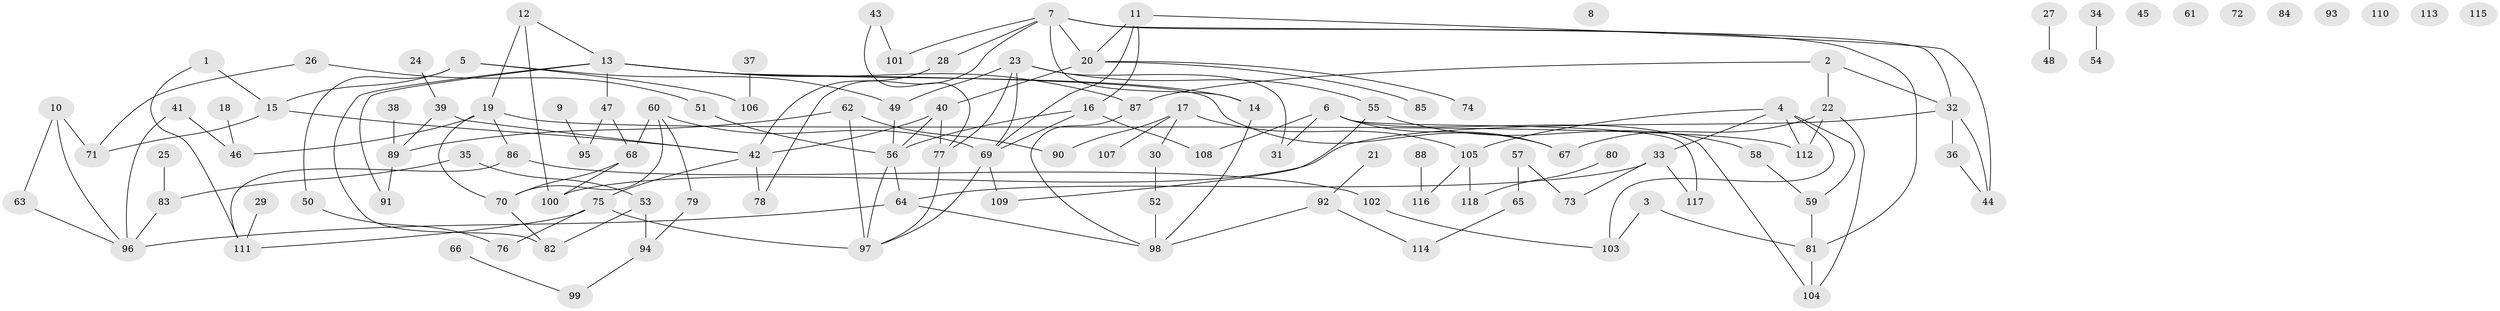 // coarse degree distribution, {2: 0.31645569620253167, 4: 0.08860759493670886, 6: 0.10126582278481013, 5: 0.06329113924050633, 10: 0.012658227848101266, 0: 0.11392405063291139, 1: 0.1518987341772152, 7: 0.0379746835443038, 3: 0.10126582278481013, 8: 0.012658227848101266}
// Generated by graph-tools (version 1.1) at 2025/23/03/03/25 07:23:27]
// undirected, 118 vertices, 155 edges
graph export_dot {
graph [start="1"]
  node [color=gray90,style=filled];
  1;
  2;
  3;
  4;
  5;
  6;
  7;
  8;
  9;
  10;
  11;
  12;
  13;
  14;
  15;
  16;
  17;
  18;
  19;
  20;
  21;
  22;
  23;
  24;
  25;
  26;
  27;
  28;
  29;
  30;
  31;
  32;
  33;
  34;
  35;
  36;
  37;
  38;
  39;
  40;
  41;
  42;
  43;
  44;
  45;
  46;
  47;
  48;
  49;
  50;
  51;
  52;
  53;
  54;
  55;
  56;
  57;
  58;
  59;
  60;
  61;
  62;
  63;
  64;
  65;
  66;
  67;
  68;
  69;
  70;
  71;
  72;
  73;
  74;
  75;
  76;
  77;
  78;
  79;
  80;
  81;
  82;
  83;
  84;
  85;
  86;
  87;
  88;
  89;
  90;
  91;
  92;
  93;
  94;
  95;
  96;
  97;
  98;
  99;
  100;
  101;
  102;
  103;
  104;
  105;
  106;
  107;
  108;
  109;
  110;
  111;
  112;
  113;
  114;
  115;
  116;
  117;
  118;
  1 -- 15;
  1 -- 111;
  2 -- 22;
  2 -- 32;
  2 -- 87;
  3 -- 81;
  3 -- 103;
  4 -- 33;
  4 -- 59;
  4 -- 103;
  4 -- 105;
  4 -- 112;
  5 -- 15;
  5 -- 49;
  5 -- 50;
  5 -- 106;
  6 -- 31;
  6 -- 67;
  6 -- 104;
  6 -- 108;
  6 -- 117;
  7 -- 14;
  7 -- 20;
  7 -- 28;
  7 -- 32;
  7 -- 78;
  7 -- 81;
  7 -- 101;
  9 -- 95;
  10 -- 63;
  10 -- 71;
  10 -- 96;
  11 -- 16;
  11 -- 20;
  11 -- 44;
  11 -- 69;
  12 -- 13;
  12 -- 19;
  12 -- 100;
  13 -- 14;
  13 -- 47;
  13 -- 67;
  13 -- 82;
  13 -- 87;
  13 -- 91;
  14 -- 98;
  15 -- 42;
  15 -- 71;
  16 -- 56;
  16 -- 69;
  16 -- 108;
  17 -- 30;
  17 -- 90;
  17 -- 105;
  17 -- 107;
  18 -- 46;
  19 -- 46;
  19 -- 70;
  19 -- 86;
  19 -- 112;
  20 -- 40;
  20 -- 74;
  20 -- 85;
  21 -- 92;
  22 -- 67;
  22 -- 104;
  22 -- 112;
  23 -- 31;
  23 -- 49;
  23 -- 55;
  23 -- 69;
  23 -- 77;
  24 -- 39;
  25 -- 83;
  26 -- 51;
  26 -- 71;
  27 -- 48;
  28 -- 42;
  29 -- 111;
  30 -- 52;
  32 -- 36;
  32 -- 44;
  32 -- 100;
  33 -- 64;
  33 -- 73;
  33 -- 117;
  34 -- 54;
  35 -- 53;
  35 -- 83;
  36 -- 44;
  37 -- 106;
  38 -- 89;
  39 -- 42;
  39 -- 89;
  40 -- 42;
  40 -- 56;
  40 -- 77;
  41 -- 46;
  41 -- 96;
  42 -- 75;
  42 -- 78;
  43 -- 77;
  43 -- 101;
  47 -- 68;
  47 -- 95;
  49 -- 56;
  50 -- 76;
  51 -- 56;
  52 -- 98;
  53 -- 82;
  53 -- 94;
  55 -- 58;
  55 -- 109;
  56 -- 64;
  56 -- 97;
  57 -- 65;
  57 -- 73;
  58 -- 59;
  59 -- 81;
  60 -- 68;
  60 -- 69;
  60 -- 70;
  60 -- 79;
  62 -- 89;
  62 -- 90;
  62 -- 97;
  63 -- 96;
  64 -- 96;
  64 -- 98;
  65 -- 114;
  66 -- 99;
  68 -- 70;
  68 -- 100;
  69 -- 97;
  69 -- 109;
  70 -- 82;
  75 -- 76;
  75 -- 97;
  75 -- 111;
  77 -- 97;
  79 -- 94;
  80 -- 118;
  81 -- 104;
  83 -- 96;
  86 -- 102;
  86 -- 111;
  87 -- 98;
  88 -- 116;
  89 -- 91;
  92 -- 98;
  92 -- 114;
  94 -- 99;
  102 -- 103;
  105 -- 116;
  105 -- 118;
}
